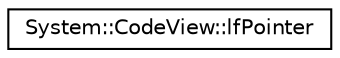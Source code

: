 digraph G
{
  edge [fontname="Helvetica",fontsize="10",labelfontname="Helvetica",labelfontsize="10"];
  node [fontname="Helvetica",fontsize="10",shape=record];
  rankdir="LR";
  Node1 [label="System::CodeView::lfPointer",height=0.2,width=0.4,color="black", fillcolor="white", style="filled",URL="$struct_system_1_1_code_view_1_1lf_pointer.html"];
}
